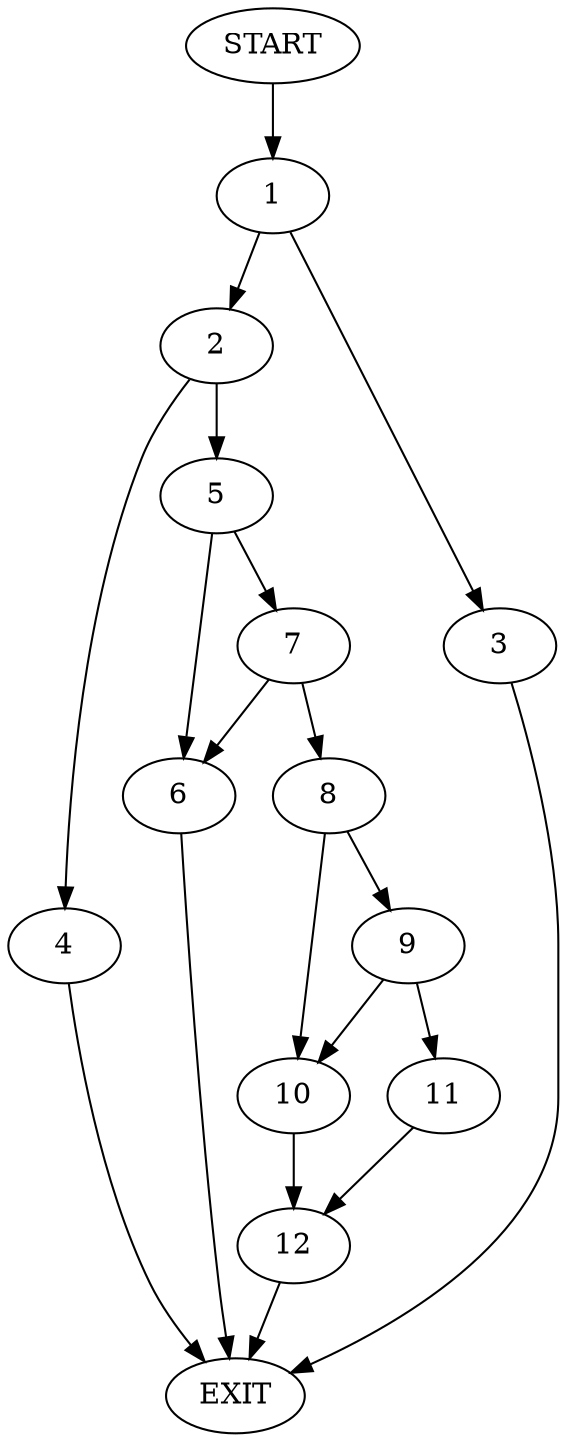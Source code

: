 digraph {
0 [label="START"]
13 [label="EXIT"]
0 -> 1
1 -> 2
1 -> 3
2 -> 4
2 -> 5
3 -> 13
4 -> 13
5 -> 6
5 -> 7
7 -> 8
7 -> 6
6 -> 13
8 -> 9
8 -> 10
9 -> 11
9 -> 10
10 -> 12
11 -> 12
12 -> 13
}
